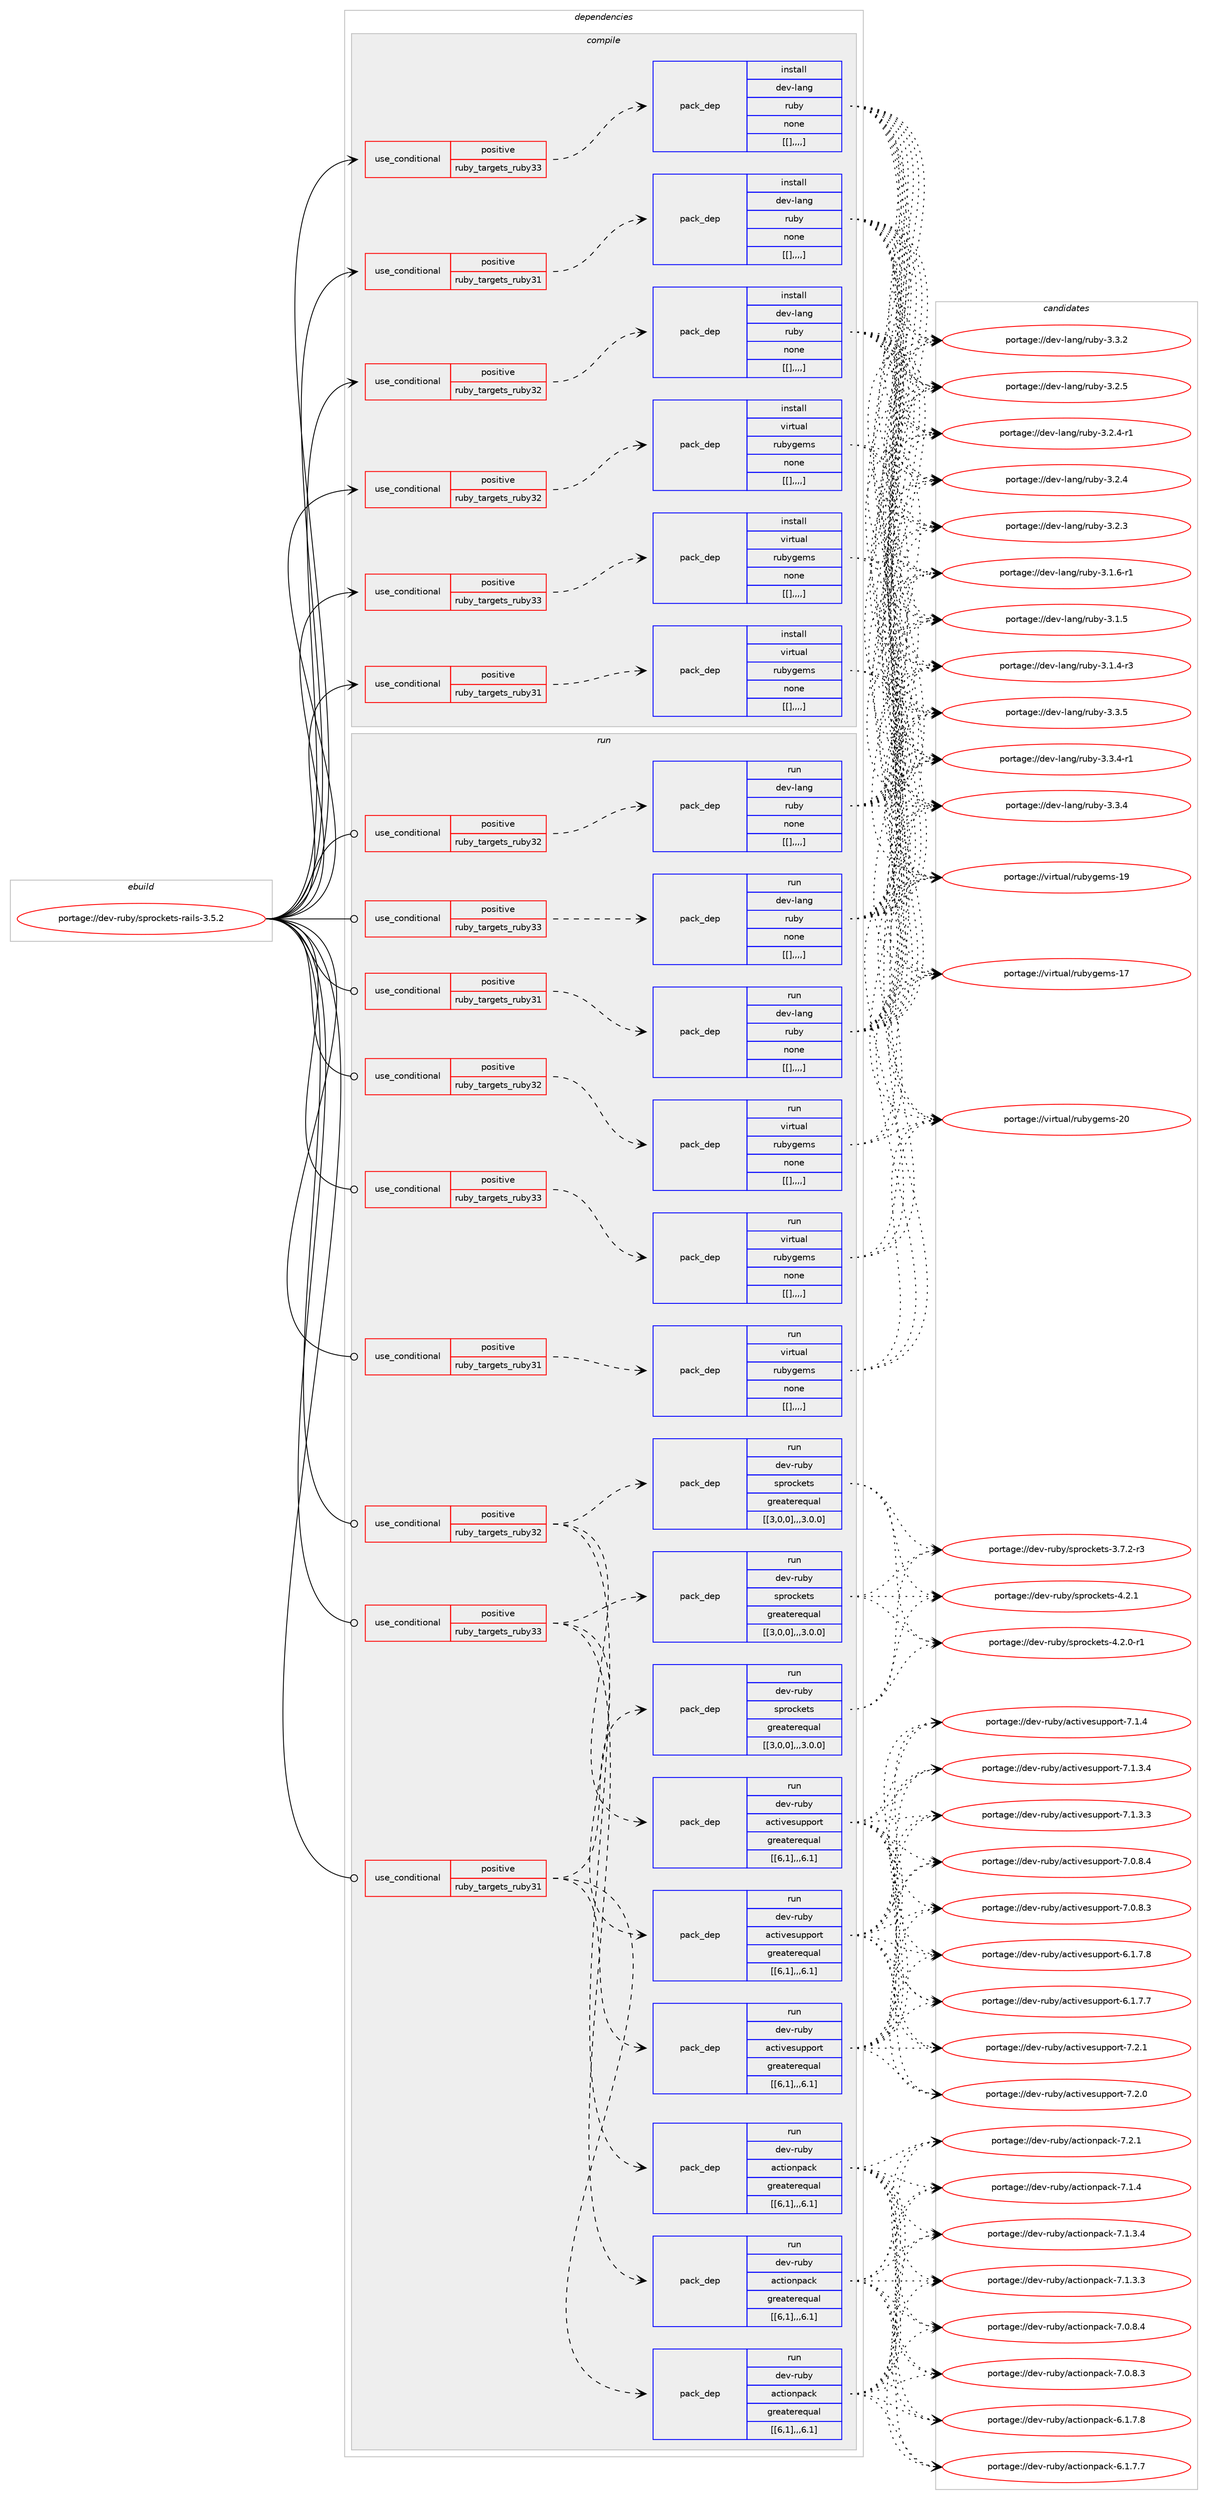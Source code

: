 digraph prolog {

# *************
# Graph options
# *************

newrank=true;
concentrate=true;
compound=true;
graph [rankdir=LR,fontname=Helvetica,fontsize=10,ranksep=1.5];#, ranksep=2.5, nodesep=0.2];
edge  [arrowhead=vee];
node  [fontname=Helvetica,fontsize=10];

# **********
# The ebuild
# **********

subgraph cluster_leftcol {
color=gray;
label=<<i>ebuild</i>>;
id [label="portage://dev-ruby/sprockets-rails-3.5.2", color=red, width=4, href="../dev-ruby/sprockets-rails-3.5.2.svg"];
}

# ****************
# The dependencies
# ****************

subgraph cluster_midcol {
color=gray;
label=<<i>dependencies</i>>;
subgraph cluster_compile {
fillcolor="#eeeeee";
style=filled;
label=<<i>compile</i>>;
subgraph cond58575 {
dependency207521 [label=<<TABLE BORDER="0" CELLBORDER="1" CELLSPACING="0" CELLPADDING="4"><TR><TD ROWSPAN="3" CELLPADDING="10">use_conditional</TD></TR><TR><TD>positive</TD></TR><TR><TD>ruby_targets_ruby31</TD></TR></TABLE>>, shape=none, color=red];
subgraph pack147566 {
dependency207522 [label=<<TABLE BORDER="0" CELLBORDER="1" CELLSPACING="0" CELLPADDING="4" WIDTH="220"><TR><TD ROWSPAN="6" CELLPADDING="30">pack_dep</TD></TR><TR><TD WIDTH="110">install</TD></TR><TR><TD>dev-lang</TD></TR><TR><TD>ruby</TD></TR><TR><TD>none</TD></TR><TR><TD>[[],,,,]</TD></TR></TABLE>>, shape=none, color=blue];
}
dependency207521:e -> dependency207522:w [weight=20,style="dashed",arrowhead="vee"];
}
id:e -> dependency207521:w [weight=20,style="solid",arrowhead="vee"];
subgraph cond58576 {
dependency207523 [label=<<TABLE BORDER="0" CELLBORDER="1" CELLSPACING="0" CELLPADDING="4"><TR><TD ROWSPAN="3" CELLPADDING="10">use_conditional</TD></TR><TR><TD>positive</TD></TR><TR><TD>ruby_targets_ruby31</TD></TR></TABLE>>, shape=none, color=red];
subgraph pack147567 {
dependency207524 [label=<<TABLE BORDER="0" CELLBORDER="1" CELLSPACING="0" CELLPADDING="4" WIDTH="220"><TR><TD ROWSPAN="6" CELLPADDING="30">pack_dep</TD></TR><TR><TD WIDTH="110">install</TD></TR><TR><TD>virtual</TD></TR><TR><TD>rubygems</TD></TR><TR><TD>none</TD></TR><TR><TD>[[],,,,]</TD></TR></TABLE>>, shape=none, color=blue];
}
dependency207523:e -> dependency207524:w [weight=20,style="dashed",arrowhead="vee"];
}
id:e -> dependency207523:w [weight=20,style="solid",arrowhead="vee"];
subgraph cond58577 {
dependency207525 [label=<<TABLE BORDER="0" CELLBORDER="1" CELLSPACING="0" CELLPADDING="4"><TR><TD ROWSPAN="3" CELLPADDING="10">use_conditional</TD></TR><TR><TD>positive</TD></TR><TR><TD>ruby_targets_ruby32</TD></TR></TABLE>>, shape=none, color=red];
subgraph pack147568 {
dependency207526 [label=<<TABLE BORDER="0" CELLBORDER="1" CELLSPACING="0" CELLPADDING="4" WIDTH="220"><TR><TD ROWSPAN="6" CELLPADDING="30">pack_dep</TD></TR><TR><TD WIDTH="110">install</TD></TR><TR><TD>dev-lang</TD></TR><TR><TD>ruby</TD></TR><TR><TD>none</TD></TR><TR><TD>[[],,,,]</TD></TR></TABLE>>, shape=none, color=blue];
}
dependency207525:e -> dependency207526:w [weight=20,style="dashed",arrowhead="vee"];
}
id:e -> dependency207525:w [weight=20,style="solid",arrowhead="vee"];
subgraph cond58578 {
dependency207527 [label=<<TABLE BORDER="0" CELLBORDER="1" CELLSPACING="0" CELLPADDING="4"><TR><TD ROWSPAN="3" CELLPADDING="10">use_conditional</TD></TR><TR><TD>positive</TD></TR><TR><TD>ruby_targets_ruby32</TD></TR></TABLE>>, shape=none, color=red];
subgraph pack147569 {
dependency207528 [label=<<TABLE BORDER="0" CELLBORDER="1" CELLSPACING="0" CELLPADDING="4" WIDTH="220"><TR><TD ROWSPAN="6" CELLPADDING="30">pack_dep</TD></TR><TR><TD WIDTH="110">install</TD></TR><TR><TD>virtual</TD></TR><TR><TD>rubygems</TD></TR><TR><TD>none</TD></TR><TR><TD>[[],,,,]</TD></TR></TABLE>>, shape=none, color=blue];
}
dependency207527:e -> dependency207528:w [weight=20,style="dashed",arrowhead="vee"];
}
id:e -> dependency207527:w [weight=20,style="solid",arrowhead="vee"];
subgraph cond58579 {
dependency207529 [label=<<TABLE BORDER="0" CELLBORDER="1" CELLSPACING="0" CELLPADDING="4"><TR><TD ROWSPAN="3" CELLPADDING="10">use_conditional</TD></TR><TR><TD>positive</TD></TR><TR><TD>ruby_targets_ruby33</TD></TR></TABLE>>, shape=none, color=red];
subgraph pack147570 {
dependency207530 [label=<<TABLE BORDER="0" CELLBORDER="1" CELLSPACING="0" CELLPADDING="4" WIDTH="220"><TR><TD ROWSPAN="6" CELLPADDING="30">pack_dep</TD></TR><TR><TD WIDTH="110">install</TD></TR><TR><TD>dev-lang</TD></TR><TR><TD>ruby</TD></TR><TR><TD>none</TD></TR><TR><TD>[[],,,,]</TD></TR></TABLE>>, shape=none, color=blue];
}
dependency207529:e -> dependency207530:w [weight=20,style="dashed",arrowhead="vee"];
}
id:e -> dependency207529:w [weight=20,style="solid",arrowhead="vee"];
subgraph cond58580 {
dependency207531 [label=<<TABLE BORDER="0" CELLBORDER="1" CELLSPACING="0" CELLPADDING="4"><TR><TD ROWSPAN="3" CELLPADDING="10">use_conditional</TD></TR><TR><TD>positive</TD></TR><TR><TD>ruby_targets_ruby33</TD></TR></TABLE>>, shape=none, color=red];
subgraph pack147571 {
dependency207532 [label=<<TABLE BORDER="0" CELLBORDER="1" CELLSPACING="0" CELLPADDING="4" WIDTH="220"><TR><TD ROWSPAN="6" CELLPADDING="30">pack_dep</TD></TR><TR><TD WIDTH="110">install</TD></TR><TR><TD>virtual</TD></TR><TR><TD>rubygems</TD></TR><TR><TD>none</TD></TR><TR><TD>[[],,,,]</TD></TR></TABLE>>, shape=none, color=blue];
}
dependency207531:e -> dependency207532:w [weight=20,style="dashed",arrowhead="vee"];
}
id:e -> dependency207531:w [weight=20,style="solid",arrowhead="vee"];
}
subgraph cluster_compileandrun {
fillcolor="#eeeeee";
style=filled;
label=<<i>compile and run</i>>;
}
subgraph cluster_run {
fillcolor="#eeeeee";
style=filled;
label=<<i>run</i>>;
subgraph cond58581 {
dependency207533 [label=<<TABLE BORDER="0" CELLBORDER="1" CELLSPACING="0" CELLPADDING="4"><TR><TD ROWSPAN="3" CELLPADDING="10">use_conditional</TD></TR><TR><TD>positive</TD></TR><TR><TD>ruby_targets_ruby31</TD></TR></TABLE>>, shape=none, color=red];
subgraph pack147572 {
dependency207534 [label=<<TABLE BORDER="0" CELLBORDER="1" CELLSPACING="0" CELLPADDING="4" WIDTH="220"><TR><TD ROWSPAN="6" CELLPADDING="30">pack_dep</TD></TR><TR><TD WIDTH="110">run</TD></TR><TR><TD>dev-lang</TD></TR><TR><TD>ruby</TD></TR><TR><TD>none</TD></TR><TR><TD>[[],,,,]</TD></TR></TABLE>>, shape=none, color=blue];
}
dependency207533:e -> dependency207534:w [weight=20,style="dashed",arrowhead="vee"];
}
id:e -> dependency207533:w [weight=20,style="solid",arrowhead="odot"];
subgraph cond58582 {
dependency207535 [label=<<TABLE BORDER="0" CELLBORDER="1" CELLSPACING="0" CELLPADDING="4"><TR><TD ROWSPAN="3" CELLPADDING="10">use_conditional</TD></TR><TR><TD>positive</TD></TR><TR><TD>ruby_targets_ruby31</TD></TR></TABLE>>, shape=none, color=red];
subgraph pack147573 {
dependency207536 [label=<<TABLE BORDER="0" CELLBORDER="1" CELLSPACING="0" CELLPADDING="4" WIDTH="220"><TR><TD ROWSPAN="6" CELLPADDING="30">pack_dep</TD></TR><TR><TD WIDTH="110">run</TD></TR><TR><TD>dev-ruby</TD></TR><TR><TD>actionpack</TD></TR><TR><TD>greaterequal</TD></TR><TR><TD>[[6,1],,,6.1]</TD></TR></TABLE>>, shape=none, color=blue];
}
dependency207535:e -> dependency207536:w [weight=20,style="dashed",arrowhead="vee"];
subgraph pack147574 {
dependency207537 [label=<<TABLE BORDER="0" CELLBORDER="1" CELLSPACING="0" CELLPADDING="4" WIDTH="220"><TR><TD ROWSPAN="6" CELLPADDING="30">pack_dep</TD></TR><TR><TD WIDTH="110">run</TD></TR><TR><TD>dev-ruby</TD></TR><TR><TD>activesupport</TD></TR><TR><TD>greaterequal</TD></TR><TR><TD>[[6,1],,,6.1]</TD></TR></TABLE>>, shape=none, color=blue];
}
dependency207535:e -> dependency207537:w [weight=20,style="dashed",arrowhead="vee"];
subgraph pack147575 {
dependency207538 [label=<<TABLE BORDER="0" CELLBORDER="1" CELLSPACING="0" CELLPADDING="4" WIDTH="220"><TR><TD ROWSPAN="6" CELLPADDING="30">pack_dep</TD></TR><TR><TD WIDTH="110">run</TD></TR><TR><TD>dev-ruby</TD></TR><TR><TD>sprockets</TD></TR><TR><TD>greaterequal</TD></TR><TR><TD>[[3,0,0],,,3.0.0]</TD></TR></TABLE>>, shape=none, color=blue];
}
dependency207535:e -> dependency207538:w [weight=20,style="dashed",arrowhead="vee"];
}
id:e -> dependency207535:w [weight=20,style="solid",arrowhead="odot"];
subgraph cond58583 {
dependency207539 [label=<<TABLE BORDER="0" CELLBORDER="1" CELLSPACING="0" CELLPADDING="4"><TR><TD ROWSPAN="3" CELLPADDING="10">use_conditional</TD></TR><TR><TD>positive</TD></TR><TR><TD>ruby_targets_ruby31</TD></TR></TABLE>>, shape=none, color=red];
subgraph pack147576 {
dependency207540 [label=<<TABLE BORDER="0" CELLBORDER="1" CELLSPACING="0" CELLPADDING="4" WIDTH="220"><TR><TD ROWSPAN="6" CELLPADDING="30">pack_dep</TD></TR><TR><TD WIDTH="110">run</TD></TR><TR><TD>virtual</TD></TR><TR><TD>rubygems</TD></TR><TR><TD>none</TD></TR><TR><TD>[[],,,,]</TD></TR></TABLE>>, shape=none, color=blue];
}
dependency207539:e -> dependency207540:w [weight=20,style="dashed",arrowhead="vee"];
}
id:e -> dependency207539:w [weight=20,style="solid",arrowhead="odot"];
subgraph cond58584 {
dependency207541 [label=<<TABLE BORDER="0" CELLBORDER="1" CELLSPACING="0" CELLPADDING="4"><TR><TD ROWSPAN="3" CELLPADDING="10">use_conditional</TD></TR><TR><TD>positive</TD></TR><TR><TD>ruby_targets_ruby32</TD></TR></TABLE>>, shape=none, color=red];
subgraph pack147577 {
dependency207542 [label=<<TABLE BORDER="0" CELLBORDER="1" CELLSPACING="0" CELLPADDING="4" WIDTH="220"><TR><TD ROWSPAN="6" CELLPADDING="30">pack_dep</TD></TR><TR><TD WIDTH="110">run</TD></TR><TR><TD>dev-lang</TD></TR><TR><TD>ruby</TD></TR><TR><TD>none</TD></TR><TR><TD>[[],,,,]</TD></TR></TABLE>>, shape=none, color=blue];
}
dependency207541:e -> dependency207542:w [weight=20,style="dashed",arrowhead="vee"];
}
id:e -> dependency207541:w [weight=20,style="solid",arrowhead="odot"];
subgraph cond58585 {
dependency207543 [label=<<TABLE BORDER="0" CELLBORDER="1" CELLSPACING="0" CELLPADDING="4"><TR><TD ROWSPAN="3" CELLPADDING="10">use_conditional</TD></TR><TR><TD>positive</TD></TR><TR><TD>ruby_targets_ruby32</TD></TR></TABLE>>, shape=none, color=red];
subgraph pack147578 {
dependency207544 [label=<<TABLE BORDER="0" CELLBORDER="1" CELLSPACING="0" CELLPADDING="4" WIDTH="220"><TR><TD ROWSPAN="6" CELLPADDING="30">pack_dep</TD></TR><TR><TD WIDTH="110">run</TD></TR><TR><TD>dev-ruby</TD></TR><TR><TD>actionpack</TD></TR><TR><TD>greaterequal</TD></TR><TR><TD>[[6,1],,,6.1]</TD></TR></TABLE>>, shape=none, color=blue];
}
dependency207543:e -> dependency207544:w [weight=20,style="dashed",arrowhead="vee"];
subgraph pack147579 {
dependency207545 [label=<<TABLE BORDER="0" CELLBORDER="1" CELLSPACING="0" CELLPADDING="4" WIDTH="220"><TR><TD ROWSPAN="6" CELLPADDING="30">pack_dep</TD></TR><TR><TD WIDTH="110">run</TD></TR><TR><TD>dev-ruby</TD></TR><TR><TD>activesupport</TD></TR><TR><TD>greaterequal</TD></TR><TR><TD>[[6,1],,,6.1]</TD></TR></TABLE>>, shape=none, color=blue];
}
dependency207543:e -> dependency207545:w [weight=20,style="dashed",arrowhead="vee"];
subgraph pack147580 {
dependency207546 [label=<<TABLE BORDER="0" CELLBORDER="1" CELLSPACING="0" CELLPADDING="4" WIDTH="220"><TR><TD ROWSPAN="6" CELLPADDING="30">pack_dep</TD></TR><TR><TD WIDTH="110">run</TD></TR><TR><TD>dev-ruby</TD></TR><TR><TD>sprockets</TD></TR><TR><TD>greaterequal</TD></TR><TR><TD>[[3,0,0],,,3.0.0]</TD></TR></TABLE>>, shape=none, color=blue];
}
dependency207543:e -> dependency207546:w [weight=20,style="dashed",arrowhead="vee"];
}
id:e -> dependency207543:w [weight=20,style="solid",arrowhead="odot"];
subgraph cond58586 {
dependency207547 [label=<<TABLE BORDER="0" CELLBORDER="1" CELLSPACING="0" CELLPADDING="4"><TR><TD ROWSPAN="3" CELLPADDING="10">use_conditional</TD></TR><TR><TD>positive</TD></TR><TR><TD>ruby_targets_ruby32</TD></TR></TABLE>>, shape=none, color=red];
subgraph pack147581 {
dependency207548 [label=<<TABLE BORDER="0" CELLBORDER="1" CELLSPACING="0" CELLPADDING="4" WIDTH="220"><TR><TD ROWSPAN="6" CELLPADDING="30">pack_dep</TD></TR><TR><TD WIDTH="110">run</TD></TR><TR><TD>virtual</TD></TR><TR><TD>rubygems</TD></TR><TR><TD>none</TD></TR><TR><TD>[[],,,,]</TD></TR></TABLE>>, shape=none, color=blue];
}
dependency207547:e -> dependency207548:w [weight=20,style="dashed",arrowhead="vee"];
}
id:e -> dependency207547:w [weight=20,style="solid",arrowhead="odot"];
subgraph cond58587 {
dependency207549 [label=<<TABLE BORDER="0" CELLBORDER="1" CELLSPACING="0" CELLPADDING="4"><TR><TD ROWSPAN="3" CELLPADDING="10">use_conditional</TD></TR><TR><TD>positive</TD></TR><TR><TD>ruby_targets_ruby33</TD></TR></TABLE>>, shape=none, color=red];
subgraph pack147582 {
dependency207550 [label=<<TABLE BORDER="0" CELLBORDER="1" CELLSPACING="0" CELLPADDING="4" WIDTH="220"><TR><TD ROWSPAN="6" CELLPADDING="30">pack_dep</TD></TR><TR><TD WIDTH="110">run</TD></TR><TR><TD>dev-lang</TD></TR><TR><TD>ruby</TD></TR><TR><TD>none</TD></TR><TR><TD>[[],,,,]</TD></TR></TABLE>>, shape=none, color=blue];
}
dependency207549:e -> dependency207550:w [weight=20,style="dashed",arrowhead="vee"];
}
id:e -> dependency207549:w [weight=20,style="solid",arrowhead="odot"];
subgraph cond58588 {
dependency207551 [label=<<TABLE BORDER="0" CELLBORDER="1" CELLSPACING="0" CELLPADDING="4"><TR><TD ROWSPAN="3" CELLPADDING="10">use_conditional</TD></TR><TR><TD>positive</TD></TR><TR><TD>ruby_targets_ruby33</TD></TR></TABLE>>, shape=none, color=red];
subgraph pack147583 {
dependency207552 [label=<<TABLE BORDER="0" CELLBORDER="1" CELLSPACING="0" CELLPADDING="4" WIDTH="220"><TR><TD ROWSPAN="6" CELLPADDING="30">pack_dep</TD></TR><TR><TD WIDTH="110">run</TD></TR><TR><TD>dev-ruby</TD></TR><TR><TD>actionpack</TD></TR><TR><TD>greaterequal</TD></TR><TR><TD>[[6,1],,,6.1]</TD></TR></TABLE>>, shape=none, color=blue];
}
dependency207551:e -> dependency207552:w [weight=20,style="dashed",arrowhead="vee"];
subgraph pack147584 {
dependency207553 [label=<<TABLE BORDER="0" CELLBORDER="1" CELLSPACING="0" CELLPADDING="4" WIDTH="220"><TR><TD ROWSPAN="6" CELLPADDING="30">pack_dep</TD></TR><TR><TD WIDTH="110">run</TD></TR><TR><TD>dev-ruby</TD></TR><TR><TD>activesupport</TD></TR><TR><TD>greaterequal</TD></TR><TR><TD>[[6,1],,,6.1]</TD></TR></TABLE>>, shape=none, color=blue];
}
dependency207551:e -> dependency207553:w [weight=20,style="dashed",arrowhead="vee"];
subgraph pack147585 {
dependency207554 [label=<<TABLE BORDER="0" CELLBORDER="1" CELLSPACING="0" CELLPADDING="4" WIDTH="220"><TR><TD ROWSPAN="6" CELLPADDING="30">pack_dep</TD></TR><TR><TD WIDTH="110">run</TD></TR><TR><TD>dev-ruby</TD></TR><TR><TD>sprockets</TD></TR><TR><TD>greaterequal</TD></TR><TR><TD>[[3,0,0],,,3.0.0]</TD></TR></TABLE>>, shape=none, color=blue];
}
dependency207551:e -> dependency207554:w [weight=20,style="dashed",arrowhead="vee"];
}
id:e -> dependency207551:w [weight=20,style="solid",arrowhead="odot"];
subgraph cond58589 {
dependency207555 [label=<<TABLE BORDER="0" CELLBORDER="1" CELLSPACING="0" CELLPADDING="4"><TR><TD ROWSPAN="3" CELLPADDING="10">use_conditional</TD></TR><TR><TD>positive</TD></TR><TR><TD>ruby_targets_ruby33</TD></TR></TABLE>>, shape=none, color=red];
subgraph pack147586 {
dependency207556 [label=<<TABLE BORDER="0" CELLBORDER="1" CELLSPACING="0" CELLPADDING="4" WIDTH="220"><TR><TD ROWSPAN="6" CELLPADDING="30">pack_dep</TD></TR><TR><TD WIDTH="110">run</TD></TR><TR><TD>virtual</TD></TR><TR><TD>rubygems</TD></TR><TR><TD>none</TD></TR><TR><TD>[[],,,,]</TD></TR></TABLE>>, shape=none, color=blue];
}
dependency207555:e -> dependency207556:w [weight=20,style="dashed",arrowhead="vee"];
}
id:e -> dependency207555:w [weight=20,style="solid",arrowhead="odot"];
}
}

# **************
# The candidates
# **************

subgraph cluster_choices {
rank=same;
color=gray;
label=<<i>candidates</i>>;

subgraph choice147566 {
color=black;
nodesep=1;
choice10010111845108971101034711411798121455146514653 [label="portage://dev-lang/ruby-3.3.5", color=red, width=4,href="../dev-lang/ruby-3.3.5.svg"];
choice100101118451089711010347114117981214551465146524511449 [label="portage://dev-lang/ruby-3.3.4-r1", color=red, width=4,href="../dev-lang/ruby-3.3.4-r1.svg"];
choice10010111845108971101034711411798121455146514652 [label="portage://dev-lang/ruby-3.3.4", color=red, width=4,href="../dev-lang/ruby-3.3.4.svg"];
choice10010111845108971101034711411798121455146514650 [label="portage://dev-lang/ruby-3.3.2", color=red, width=4,href="../dev-lang/ruby-3.3.2.svg"];
choice10010111845108971101034711411798121455146504653 [label="portage://dev-lang/ruby-3.2.5", color=red, width=4,href="../dev-lang/ruby-3.2.5.svg"];
choice100101118451089711010347114117981214551465046524511449 [label="portage://dev-lang/ruby-3.2.4-r1", color=red, width=4,href="../dev-lang/ruby-3.2.4-r1.svg"];
choice10010111845108971101034711411798121455146504652 [label="portage://dev-lang/ruby-3.2.4", color=red, width=4,href="../dev-lang/ruby-3.2.4.svg"];
choice10010111845108971101034711411798121455146504651 [label="portage://dev-lang/ruby-3.2.3", color=red, width=4,href="../dev-lang/ruby-3.2.3.svg"];
choice100101118451089711010347114117981214551464946544511449 [label="portage://dev-lang/ruby-3.1.6-r1", color=red, width=4,href="../dev-lang/ruby-3.1.6-r1.svg"];
choice10010111845108971101034711411798121455146494653 [label="portage://dev-lang/ruby-3.1.5", color=red, width=4,href="../dev-lang/ruby-3.1.5.svg"];
choice100101118451089711010347114117981214551464946524511451 [label="portage://dev-lang/ruby-3.1.4-r3", color=red, width=4,href="../dev-lang/ruby-3.1.4-r3.svg"];
dependency207522:e -> choice10010111845108971101034711411798121455146514653:w [style=dotted,weight="100"];
dependency207522:e -> choice100101118451089711010347114117981214551465146524511449:w [style=dotted,weight="100"];
dependency207522:e -> choice10010111845108971101034711411798121455146514652:w [style=dotted,weight="100"];
dependency207522:e -> choice10010111845108971101034711411798121455146514650:w [style=dotted,weight="100"];
dependency207522:e -> choice10010111845108971101034711411798121455146504653:w [style=dotted,weight="100"];
dependency207522:e -> choice100101118451089711010347114117981214551465046524511449:w [style=dotted,weight="100"];
dependency207522:e -> choice10010111845108971101034711411798121455146504652:w [style=dotted,weight="100"];
dependency207522:e -> choice10010111845108971101034711411798121455146504651:w [style=dotted,weight="100"];
dependency207522:e -> choice100101118451089711010347114117981214551464946544511449:w [style=dotted,weight="100"];
dependency207522:e -> choice10010111845108971101034711411798121455146494653:w [style=dotted,weight="100"];
dependency207522:e -> choice100101118451089711010347114117981214551464946524511451:w [style=dotted,weight="100"];
}
subgraph choice147567 {
color=black;
nodesep=1;
choice118105114116117971084711411798121103101109115455048 [label="portage://virtual/rubygems-20", color=red, width=4,href="../virtual/rubygems-20.svg"];
choice118105114116117971084711411798121103101109115454957 [label="portage://virtual/rubygems-19", color=red, width=4,href="../virtual/rubygems-19.svg"];
choice118105114116117971084711411798121103101109115454955 [label="portage://virtual/rubygems-17", color=red, width=4,href="../virtual/rubygems-17.svg"];
dependency207524:e -> choice118105114116117971084711411798121103101109115455048:w [style=dotted,weight="100"];
dependency207524:e -> choice118105114116117971084711411798121103101109115454957:w [style=dotted,weight="100"];
dependency207524:e -> choice118105114116117971084711411798121103101109115454955:w [style=dotted,weight="100"];
}
subgraph choice147568 {
color=black;
nodesep=1;
choice10010111845108971101034711411798121455146514653 [label="portage://dev-lang/ruby-3.3.5", color=red, width=4,href="../dev-lang/ruby-3.3.5.svg"];
choice100101118451089711010347114117981214551465146524511449 [label="portage://dev-lang/ruby-3.3.4-r1", color=red, width=4,href="../dev-lang/ruby-3.3.4-r1.svg"];
choice10010111845108971101034711411798121455146514652 [label="portage://dev-lang/ruby-3.3.4", color=red, width=4,href="../dev-lang/ruby-3.3.4.svg"];
choice10010111845108971101034711411798121455146514650 [label="portage://dev-lang/ruby-3.3.2", color=red, width=4,href="../dev-lang/ruby-3.3.2.svg"];
choice10010111845108971101034711411798121455146504653 [label="portage://dev-lang/ruby-3.2.5", color=red, width=4,href="../dev-lang/ruby-3.2.5.svg"];
choice100101118451089711010347114117981214551465046524511449 [label="portage://dev-lang/ruby-3.2.4-r1", color=red, width=4,href="../dev-lang/ruby-3.2.4-r1.svg"];
choice10010111845108971101034711411798121455146504652 [label="portage://dev-lang/ruby-3.2.4", color=red, width=4,href="../dev-lang/ruby-3.2.4.svg"];
choice10010111845108971101034711411798121455146504651 [label="portage://dev-lang/ruby-3.2.3", color=red, width=4,href="../dev-lang/ruby-3.2.3.svg"];
choice100101118451089711010347114117981214551464946544511449 [label="portage://dev-lang/ruby-3.1.6-r1", color=red, width=4,href="../dev-lang/ruby-3.1.6-r1.svg"];
choice10010111845108971101034711411798121455146494653 [label="portage://dev-lang/ruby-3.1.5", color=red, width=4,href="../dev-lang/ruby-3.1.5.svg"];
choice100101118451089711010347114117981214551464946524511451 [label="portage://dev-lang/ruby-3.1.4-r3", color=red, width=4,href="../dev-lang/ruby-3.1.4-r3.svg"];
dependency207526:e -> choice10010111845108971101034711411798121455146514653:w [style=dotted,weight="100"];
dependency207526:e -> choice100101118451089711010347114117981214551465146524511449:w [style=dotted,weight="100"];
dependency207526:e -> choice10010111845108971101034711411798121455146514652:w [style=dotted,weight="100"];
dependency207526:e -> choice10010111845108971101034711411798121455146514650:w [style=dotted,weight="100"];
dependency207526:e -> choice10010111845108971101034711411798121455146504653:w [style=dotted,weight="100"];
dependency207526:e -> choice100101118451089711010347114117981214551465046524511449:w [style=dotted,weight="100"];
dependency207526:e -> choice10010111845108971101034711411798121455146504652:w [style=dotted,weight="100"];
dependency207526:e -> choice10010111845108971101034711411798121455146504651:w [style=dotted,weight="100"];
dependency207526:e -> choice100101118451089711010347114117981214551464946544511449:w [style=dotted,weight="100"];
dependency207526:e -> choice10010111845108971101034711411798121455146494653:w [style=dotted,weight="100"];
dependency207526:e -> choice100101118451089711010347114117981214551464946524511451:w [style=dotted,weight="100"];
}
subgraph choice147569 {
color=black;
nodesep=1;
choice118105114116117971084711411798121103101109115455048 [label="portage://virtual/rubygems-20", color=red, width=4,href="../virtual/rubygems-20.svg"];
choice118105114116117971084711411798121103101109115454957 [label="portage://virtual/rubygems-19", color=red, width=4,href="../virtual/rubygems-19.svg"];
choice118105114116117971084711411798121103101109115454955 [label="portage://virtual/rubygems-17", color=red, width=4,href="../virtual/rubygems-17.svg"];
dependency207528:e -> choice118105114116117971084711411798121103101109115455048:w [style=dotted,weight="100"];
dependency207528:e -> choice118105114116117971084711411798121103101109115454957:w [style=dotted,weight="100"];
dependency207528:e -> choice118105114116117971084711411798121103101109115454955:w [style=dotted,weight="100"];
}
subgraph choice147570 {
color=black;
nodesep=1;
choice10010111845108971101034711411798121455146514653 [label="portage://dev-lang/ruby-3.3.5", color=red, width=4,href="../dev-lang/ruby-3.3.5.svg"];
choice100101118451089711010347114117981214551465146524511449 [label="portage://dev-lang/ruby-3.3.4-r1", color=red, width=4,href="../dev-lang/ruby-3.3.4-r1.svg"];
choice10010111845108971101034711411798121455146514652 [label="portage://dev-lang/ruby-3.3.4", color=red, width=4,href="../dev-lang/ruby-3.3.4.svg"];
choice10010111845108971101034711411798121455146514650 [label="portage://dev-lang/ruby-3.3.2", color=red, width=4,href="../dev-lang/ruby-3.3.2.svg"];
choice10010111845108971101034711411798121455146504653 [label="portage://dev-lang/ruby-3.2.5", color=red, width=4,href="../dev-lang/ruby-3.2.5.svg"];
choice100101118451089711010347114117981214551465046524511449 [label="portage://dev-lang/ruby-3.2.4-r1", color=red, width=4,href="../dev-lang/ruby-3.2.4-r1.svg"];
choice10010111845108971101034711411798121455146504652 [label="portage://dev-lang/ruby-3.2.4", color=red, width=4,href="../dev-lang/ruby-3.2.4.svg"];
choice10010111845108971101034711411798121455146504651 [label="portage://dev-lang/ruby-3.2.3", color=red, width=4,href="../dev-lang/ruby-3.2.3.svg"];
choice100101118451089711010347114117981214551464946544511449 [label="portage://dev-lang/ruby-3.1.6-r1", color=red, width=4,href="../dev-lang/ruby-3.1.6-r1.svg"];
choice10010111845108971101034711411798121455146494653 [label="portage://dev-lang/ruby-3.1.5", color=red, width=4,href="../dev-lang/ruby-3.1.5.svg"];
choice100101118451089711010347114117981214551464946524511451 [label="portage://dev-lang/ruby-3.1.4-r3", color=red, width=4,href="../dev-lang/ruby-3.1.4-r3.svg"];
dependency207530:e -> choice10010111845108971101034711411798121455146514653:w [style=dotted,weight="100"];
dependency207530:e -> choice100101118451089711010347114117981214551465146524511449:w [style=dotted,weight="100"];
dependency207530:e -> choice10010111845108971101034711411798121455146514652:w [style=dotted,weight="100"];
dependency207530:e -> choice10010111845108971101034711411798121455146514650:w [style=dotted,weight="100"];
dependency207530:e -> choice10010111845108971101034711411798121455146504653:w [style=dotted,weight="100"];
dependency207530:e -> choice100101118451089711010347114117981214551465046524511449:w [style=dotted,weight="100"];
dependency207530:e -> choice10010111845108971101034711411798121455146504652:w [style=dotted,weight="100"];
dependency207530:e -> choice10010111845108971101034711411798121455146504651:w [style=dotted,weight="100"];
dependency207530:e -> choice100101118451089711010347114117981214551464946544511449:w [style=dotted,weight="100"];
dependency207530:e -> choice10010111845108971101034711411798121455146494653:w [style=dotted,weight="100"];
dependency207530:e -> choice100101118451089711010347114117981214551464946524511451:w [style=dotted,weight="100"];
}
subgraph choice147571 {
color=black;
nodesep=1;
choice118105114116117971084711411798121103101109115455048 [label="portage://virtual/rubygems-20", color=red, width=4,href="../virtual/rubygems-20.svg"];
choice118105114116117971084711411798121103101109115454957 [label="portage://virtual/rubygems-19", color=red, width=4,href="../virtual/rubygems-19.svg"];
choice118105114116117971084711411798121103101109115454955 [label="portage://virtual/rubygems-17", color=red, width=4,href="../virtual/rubygems-17.svg"];
dependency207532:e -> choice118105114116117971084711411798121103101109115455048:w [style=dotted,weight="100"];
dependency207532:e -> choice118105114116117971084711411798121103101109115454957:w [style=dotted,weight="100"];
dependency207532:e -> choice118105114116117971084711411798121103101109115454955:w [style=dotted,weight="100"];
}
subgraph choice147572 {
color=black;
nodesep=1;
choice10010111845108971101034711411798121455146514653 [label="portage://dev-lang/ruby-3.3.5", color=red, width=4,href="../dev-lang/ruby-3.3.5.svg"];
choice100101118451089711010347114117981214551465146524511449 [label="portage://dev-lang/ruby-3.3.4-r1", color=red, width=4,href="../dev-lang/ruby-3.3.4-r1.svg"];
choice10010111845108971101034711411798121455146514652 [label="portage://dev-lang/ruby-3.3.4", color=red, width=4,href="../dev-lang/ruby-3.3.4.svg"];
choice10010111845108971101034711411798121455146514650 [label="portage://dev-lang/ruby-3.3.2", color=red, width=4,href="../dev-lang/ruby-3.3.2.svg"];
choice10010111845108971101034711411798121455146504653 [label="portage://dev-lang/ruby-3.2.5", color=red, width=4,href="../dev-lang/ruby-3.2.5.svg"];
choice100101118451089711010347114117981214551465046524511449 [label="portage://dev-lang/ruby-3.2.4-r1", color=red, width=4,href="../dev-lang/ruby-3.2.4-r1.svg"];
choice10010111845108971101034711411798121455146504652 [label="portage://dev-lang/ruby-3.2.4", color=red, width=4,href="../dev-lang/ruby-3.2.4.svg"];
choice10010111845108971101034711411798121455146504651 [label="portage://dev-lang/ruby-3.2.3", color=red, width=4,href="../dev-lang/ruby-3.2.3.svg"];
choice100101118451089711010347114117981214551464946544511449 [label="portage://dev-lang/ruby-3.1.6-r1", color=red, width=4,href="../dev-lang/ruby-3.1.6-r1.svg"];
choice10010111845108971101034711411798121455146494653 [label="portage://dev-lang/ruby-3.1.5", color=red, width=4,href="../dev-lang/ruby-3.1.5.svg"];
choice100101118451089711010347114117981214551464946524511451 [label="portage://dev-lang/ruby-3.1.4-r3", color=red, width=4,href="../dev-lang/ruby-3.1.4-r3.svg"];
dependency207534:e -> choice10010111845108971101034711411798121455146514653:w [style=dotted,weight="100"];
dependency207534:e -> choice100101118451089711010347114117981214551465146524511449:w [style=dotted,weight="100"];
dependency207534:e -> choice10010111845108971101034711411798121455146514652:w [style=dotted,weight="100"];
dependency207534:e -> choice10010111845108971101034711411798121455146514650:w [style=dotted,weight="100"];
dependency207534:e -> choice10010111845108971101034711411798121455146504653:w [style=dotted,weight="100"];
dependency207534:e -> choice100101118451089711010347114117981214551465046524511449:w [style=dotted,weight="100"];
dependency207534:e -> choice10010111845108971101034711411798121455146504652:w [style=dotted,weight="100"];
dependency207534:e -> choice10010111845108971101034711411798121455146504651:w [style=dotted,weight="100"];
dependency207534:e -> choice100101118451089711010347114117981214551464946544511449:w [style=dotted,weight="100"];
dependency207534:e -> choice10010111845108971101034711411798121455146494653:w [style=dotted,weight="100"];
dependency207534:e -> choice100101118451089711010347114117981214551464946524511451:w [style=dotted,weight="100"];
}
subgraph choice147573 {
color=black;
nodesep=1;
choice10010111845114117981214797991161051111101129799107455546504649 [label="portage://dev-ruby/actionpack-7.2.1", color=red, width=4,href="../dev-ruby/actionpack-7.2.1.svg"];
choice10010111845114117981214797991161051111101129799107455546494652 [label="portage://dev-ruby/actionpack-7.1.4", color=red, width=4,href="../dev-ruby/actionpack-7.1.4.svg"];
choice100101118451141179812147979911610511111011297991074555464946514652 [label="portage://dev-ruby/actionpack-7.1.3.4", color=red, width=4,href="../dev-ruby/actionpack-7.1.3.4.svg"];
choice100101118451141179812147979911610511111011297991074555464946514651 [label="portage://dev-ruby/actionpack-7.1.3.3", color=red, width=4,href="../dev-ruby/actionpack-7.1.3.3.svg"];
choice100101118451141179812147979911610511111011297991074555464846564652 [label="portage://dev-ruby/actionpack-7.0.8.4", color=red, width=4,href="../dev-ruby/actionpack-7.0.8.4.svg"];
choice100101118451141179812147979911610511111011297991074555464846564651 [label="portage://dev-ruby/actionpack-7.0.8.3", color=red, width=4,href="../dev-ruby/actionpack-7.0.8.3.svg"];
choice100101118451141179812147979911610511111011297991074554464946554656 [label="portage://dev-ruby/actionpack-6.1.7.8", color=red, width=4,href="../dev-ruby/actionpack-6.1.7.8.svg"];
choice100101118451141179812147979911610511111011297991074554464946554655 [label="portage://dev-ruby/actionpack-6.1.7.7", color=red, width=4,href="../dev-ruby/actionpack-6.1.7.7.svg"];
dependency207536:e -> choice10010111845114117981214797991161051111101129799107455546504649:w [style=dotted,weight="100"];
dependency207536:e -> choice10010111845114117981214797991161051111101129799107455546494652:w [style=dotted,weight="100"];
dependency207536:e -> choice100101118451141179812147979911610511111011297991074555464946514652:w [style=dotted,weight="100"];
dependency207536:e -> choice100101118451141179812147979911610511111011297991074555464946514651:w [style=dotted,weight="100"];
dependency207536:e -> choice100101118451141179812147979911610511111011297991074555464846564652:w [style=dotted,weight="100"];
dependency207536:e -> choice100101118451141179812147979911610511111011297991074555464846564651:w [style=dotted,weight="100"];
dependency207536:e -> choice100101118451141179812147979911610511111011297991074554464946554656:w [style=dotted,weight="100"];
dependency207536:e -> choice100101118451141179812147979911610511111011297991074554464946554655:w [style=dotted,weight="100"];
}
subgraph choice147574 {
color=black;
nodesep=1;
choice1001011184511411798121479799116105118101115117112112111114116455546504649 [label="portage://dev-ruby/activesupport-7.2.1", color=red, width=4,href="../dev-ruby/activesupport-7.2.1.svg"];
choice1001011184511411798121479799116105118101115117112112111114116455546504648 [label="portage://dev-ruby/activesupport-7.2.0", color=red, width=4,href="../dev-ruby/activesupport-7.2.0.svg"];
choice1001011184511411798121479799116105118101115117112112111114116455546494652 [label="portage://dev-ruby/activesupport-7.1.4", color=red, width=4,href="../dev-ruby/activesupport-7.1.4.svg"];
choice10010111845114117981214797991161051181011151171121121111141164555464946514652 [label="portage://dev-ruby/activesupport-7.1.3.4", color=red, width=4,href="../dev-ruby/activesupport-7.1.3.4.svg"];
choice10010111845114117981214797991161051181011151171121121111141164555464946514651 [label="portage://dev-ruby/activesupport-7.1.3.3", color=red, width=4,href="../dev-ruby/activesupport-7.1.3.3.svg"];
choice10010111845114117981214797991161051181011151171121121111141164555464846564652 [label="portage://dev-ruby/activesupport-7.0.8.4", color=red, width=4,href="../dev-ruby/activesupport-7.0.8.4.svg"];
choice10010111845114117981214797991161051181011151171121121111141164555464846564651 [label="portage://dev-ruby/activesupport-7.0.8.3", color=red, width=4,href="../dev-ruby/activesupport-7.0.8.3.svg"];
choice10010111845114117981214797991161051181011151171121121111141164554464946554656 [label="portage://dev-ruby/activesupport-6.1.7.8", color=red, width=4,href="../dev-ruby/activesupport-6.1.7.8.svg"];
choice10010111845114117981214797991161051181011151171121121111141164554464946554655 [label="portage://dev-ruby/activesupport-6.1.7.7", color=red, width=4,href="../dev-ruby/activesupport-6.1.7.7.svg"];
dependency207537:e -> choice1001011184511411798121479799116105118101115117112112111114116455546504649:w [style=dotted,weight="100"];
dependency207537:e -> choice1001011184511411798121479799116105118101115117112112111114116455546504648:w [style=dotted,weight="100"];
dependency207537:e -> choice1001011184511411798121479799116105118101115117112112111114116455546494652:w [style=dotted,weight="100"];
dependency207537:e -> choice10010111845114117981214797991161051181011151171121121111141164555464946514652:w [style=dotted,weight="100"];
dependency207537:e -> choice10010111845114117981214797991161051181011151171121121111141164555464946514651:w [style=dotted,weight="100"];
dependency207537:e -> choice10010111845114117981214797991161051181011151171121121111141164555464846564652:w [style=dotted,weight="100"];
dependency207537:e -> choice10010111845114117981214797991161051181011151171121121111141164555464846564651:w [style=dotted,weight="100"];
dependency207537:e -> choice10010111845114117981214797991161051181011151171121121111141164554464946554656:w [style=dotted,weight="100"];
dependency207537:e -> choice10010111845114117981214797991161051181011151171121121111141164554464946554655:w [style=dotted,weight="100"];
}
subgraph choice147575 {
color=black;
nodesep=1;
choice10010111845114117981214711511211411199107101116115455246504649 [label="portage://dev-ruby/sprockets-4.2.1", color=red, width=4,href="../dev-ruby/sprockets-4.2.1.svg"];
choice100101118451141179812147115112114111991071011161154552465046484511449 [label="portage://dev-ruby/sprockets-4.2.0-r1", color=red, width=4,href="../dev-ruby/sprockets-4.2.0-r1.svg"];
choice100101118451141179812147115112114111991071011161154551465546504511451 [label="portage://dev-ruby/sprockets-3.7.2-r3", color=red, width=4,href="../dev-ruby/sprockets-3.7.2-r3.svg"];
dependency207538:e -> choice10010111845114117981214711511211411199107101116115455246504649:w [style=dotted,weight="100"];
dependency207538:e -> choice100101118451141179812147115112114111991071011161154552465046484511449:w [style=dotted,weight="100"];
dependency207538:e -> choice100101118451141179812147115112114111991071011161154551465546504511451:w [style=dotted,weight="100"];
}
subgraph choice147576 {
color=black;
nodesep=1;
choice118105114116117971084711411798121103101109115455048 [label="portage://virtual/rubygems-20", color=red, width=4,href="../virtual/rubygems-20.svg"];
choice118105114116117971084711411798121103101109115454957 [label="portage://virtual/rubygems-19", color=red, width=4,href="../virtual/rubygems-19.svg"];
choice118105114116117971084711411798121103101109115454955 [label="portage://virtual/rubygems-17", color=red, width=4,href="../virtual/rubygems-17.svg"];
dependency207540:e -> choice118105114116117971084711411798121103101109115455048:w [style=dotted,weight="100"];
dependency207540:e -> choice118105114116117971084711411798121103101109115454957:w [style=dotted,weight="100"];
dependency207540:e -> choice118105114116117971084711411798121103101109115454955:w [style=dotted,weight="100"];
}
subgraph choice147577 {
color=black;
nodesep=1;
choice10010111845108971101034711411798121455146514653 [label="portage://dev-lang/ruby-3.3.5", color=red, width=4,href="../dev-lang/ruby-3.3.5.svg"];
choice100101118451089711010347114117981214551465146524511449 [label="portage://dev-lang/ruby-3.3.4-r1", color=red, width=4,href="../dev-lang/ruby-3.3.4-r1.svg"];
choice10010111845108971101034711411798121455146514652 [label="portage://dev-lang/ruby-3.3.4", color=red, width=4,href="../dev-lang/ruby-3.3.4.svg"];
choice10010111845108971101034711411798121455146514650 [label="portage://dev-lang/ruby-3.3.2", color=red, width=4,href="../dev-lang/ruby-3.3.2.svg"];
choice10010111845108971101034711411798121455146504653 [label="portage://dev-lang/ruby-3.2.5", color=red, width=4,href="../dev-lang/ruby-3.2.5.svg"];
choice100101118451089711010347114117981214551465046524511449 [label="portage://dev-lang/ruby-3.2.4-r1", color=red, width=4,href="../dev-lang/ruby-3.2.4-r1.svg"];
choice10010111845108971101034711411798121455146504652 [label="portage://dev-lang/ruby-3.2.4", color=red, width=4,href="../dev-lang/ruby-3.2.4.svg"];
choice10010111845108971101034711411798121455146504651 [label="portage://dev-lang/ruby-3.2.3", color=red, width=4,href="../dev-lang/ruby-3.2.3.svg"];
choice100101118451089711010347114117981214551464946544511449 [label="portage://dev-lang/ruby-3.1.6-r1", color=red, width=4,href="../dev-lang/ruby-3.1.6-r1.svg"];
choice10010111845108971101034711411798121455146494653 [label="portage://dev-lang/ruby-3.1.5", color=red, width=4,href="../dev-lang/ruby-3.1.5.svg"];
choice100101118451089711010347114117981214551464946524511451 [label="portage://dev-lang/ruby-3.1.4-r3", color=red, width=4,href="../dev-lang/ruby-3.1.4-r3.svg"];
dependency207542:e -> choice10010111845108971101034711411798121455146514653:w [style=dotted,weight="100"];
dependency207542:e -> choice100101118451089711010347114117981214551465146524511449:w [style=dotted,weight="100"];
dependency207542:e -> choice10010111845108971101034711411798121455146514652:w [style=dotted,weight="100"];
dependency207542:e -> choice10010111845108971101034711411798121455146514650:w [style=dotted,weight="100"];
dependency207542:e -> choice10010111845108971101034711411798121455146504653:w [style=dotted,weight="100"];
dependency207542:e -> choice100101118451089711010347114117981214551465046524511449:w [style=dotted,weight="100"];
dependency207542:e -> choice10010111845108971101034711411798121455146504652:w [style=dotted,weight="100"];
dependency207542:e -> choice10010111845108971101034711411798121455146504651:w [style=dotted,weight="100"];
dependency207542:e -> choice100101118451089711010347114117981214551464946544511449:w [style=dotted,weight="100"];
dependency207542:e -> choice10010111845108971101034711411798121455146494653:w [style=dotted,weight="100"];
dependency207542:e -> choice100101118451089711010347114117981214551464946524511451:w [style=dotted,weight="100"];
}
subgraph choice147578 {
color=black;
nodesep=1;
choice10010111845114117981214797991161051111101129799107455546504649 [label="portage://dev-ruby/actionpack-7.2.1", color=red, width=4,href="../dev-ruby/actionpack-7.2.1.svg"];
choice10010111845114117981214797991161051111101129799107455546494652 [label="portage://dev-ruby/actionpack-7.1.4", color=red, width=4,href="../dev-ruby/actionpack-7.1.4.svg"];
choice100101118451141179812147979911610511111011297991074555464946514652 [label="portage://dev-ruby/actionpack-7.1.3.4", color=red, width=4,href="../dev-ruby/actionpack-7.1.3.4.svg"];
choice100101118451141179812147979911610511111011297991074555464946514651 [label="portage://dev-ruby/actionpack-7.1.3.3", color=red, width=4,href="../dev-ruby/actionpack-7.1.3.3.svg"];
choice100101118451141179812147979911610511111011297991074555464846564652 [label="portage://dev-ruby/actionpack-7.0.8.4", color=red, width=4,href="../dev-ruby/actionpack-7.0.8.4.svg"];
choice100101118451141179812147979911610511111011297991074555464846564651 [label="portage://dev-ruby/actionpack-7.0.8.3", color=red, width=4,href="../dev-ruby/actionpack-7.0.8.3.svg"];
choice100101118451141179812147979911610511111011297991074554464946554656 [label="portage://dev-ruby/actionpack-6.1.7.8", color=red, width=4,href="../dev-ruby/actionpack-6.1.7.8.svg"];
choice100101118451141179812147979911610511111011297991074554464946554655 [label="portage://dev-ruby/actionpack-6.1.7.7", color=red, width=4,href="../dev-ruby/actionpack-6.1.7.7.svg"];
dependency207544:e -> choice10010111845114117981214797991161051111101129799107455546504649:w [style=dotted,weight="100"];
dependency207544:e -> choice10010111845114117981214797991161051111101129799107455546494652:w [style=dotted,weight="100"];
dependency207544:e -> choice100101118451141179812147979911610511111011297991074555464946514652:w [style=dotted,weight="100"];
dependency207544:e -> choice100101118451141179812147979911610511111011297991074555464946514651:w [style=dotted,weight="100"];
dependency207544:e -> choice100101118451141179812147979911610511111011297991074555464846564652:w [style=dotted,weight="100"];
dependency207544:e -> choice100101118451141179812147979911610511111011297991074555464846564651:w [style=dotted,weight="100"];
dependency207544:e -> choice100101118451141179812147979911610511111011297991074554464946554656:w [style=dotted,weight="100"];
dependency207544:e -> choice100101118451141179812147979911610511111011297991074554464946554655:w [style=dotted,weight="100"];
}
subgraph choice147579 {
color=black;
nodesep=1;
choice1001011184511411798121479799116105118101115117112112111114116455546504649 [label="portage://dev-ruby/activesupport-7.2.1", color=red, width=4,href="../dev-ruby/activesupport-7.2.1.svg"];
choice1001011184511411798121479799116105118101115117112112111114116455546504648 [label="portage://dev-ruby/activesupport-7.2.0", color=red, width=4,href="../dev-ruby/activesupport-7.2.0.svg"];
choice1001011184511411798121479799116105118101115117112112111114116455546494652 [label="portage://dev-ruby/activesupport-7.1.4", color=red, width=4,href="../dev-ruby/activesupport-7.1.4.svg"];
choice10010111845114117981214797991161051181011151171121121111141164555464946514652 [label="portage://dev-ruby/activesupport-7.1.3.4", color=red, width=4,href="../dev-ruby/activesupport-7.1.3.4.svg"];
choice10010111845114117981214797991161051181011151171121121111141164555464946514651 [label="portage://dev-ruby/activesupport-7.1.3.3", color=red, width=4,href="../dev-ruby/activesupport-7.1.3.3.svg"];
choice10010111845114117981214797991161051181011151171121121111141164555464846564652 [label="portage://dev-ruby/activesupport-7.0.8.4", color=red, width=4,href="../dev-ruby/activesupport-7.0.8.4.svg"];
choice10010111845114117981214797991161051181011151171121121111141164555464846564651 [label="portage://dev-ruby/activesupport-7.0.8.3", color=red, width=4,href="../dev-ruby/activesupport-7.0.8.3.svg"];
choice10010111845114117981214797991161051181011151171121121111141164554464946554656 [label="portage://dev-ruby/activesupport-6.1.7.8", color=red, width=4,href="../dev-ruby/activesupport-6.1.7.8.svg"];
choice10010111845114117981214797991161051181011151171121121111141164554464946554655 [label="portage://dev-ruby/activesupport-6.1.7.7", color=red, width=4,href="../dev-ruby/activesupport-6.1.7.7.svg"];
dependency207545:e -> choice1001011184511411798121479799116105118101115117112112111114116455546504649:w [style=dotted,weight="100"];
dependency207545:e -> choice1001011184511411798121479799116105118101115117112112111114116455546504648:w [style=dotted,weight="100"];
dependency207545:e -> choice1001011184511411798121479799116105118101115117112112111114116455546494652:w [style=dotted,weight="100"];
dependency207545:e -> choice10010111845114117981214797991161051181011151171121121111141164555464946514652:w [style=dotted,weight="100"];
dependency207545:e -> choice10010111845114117981214797991161051181011151171121121111141164555464946514651:w [style=dotted,weight="100"];
dependency207545:e -> choice10010111845114117981214797991161051181011151171121121111141164555464846564652:w [style=dotted,weight="100"];
dependency207545:e -> choice10010111845114117981214797991161051181011151171121121111141164555464846564651:w [style=dotted,weight="100"];
dependency207545:e -> choice10010111845114117981214797991161051181011151171121121111141164554464946554656:w [style=dotted,weight="100"];
dependency207545:e -> choice10010111845114117981214797991161051181011151171121121111141164554464946554655:w [style=dotted,weight="100"];
}
subgraph choice147580 {
color=black;
nodesep=1;
choice10010111845114117981214711511211411199107101116115455246504649 [label="portage://dev-ruby/sprockets-4.2.1", color=red, width=4,href="../dev-ruby/sprockets-4.2.1.svg"];
choice100101118451141179812147115112114111991071011161154552465046484511449 [label="portage://dev-ruby/sprockets-4.2.0-r1", color=red, width=4,href="../dev-ruby/sprockets-4.2.0-r1.svg"];
choice100101118451141179812147115112114111991071011161154551465546504511451 [label="portage://dev-ruby/sprockets-3.7.2-r3", color=red, width=4,href="../dev-ruby/sprockets-3.7.2-r3.svg"];
dependency207546:e -> choice10010111845114117981214711511211411199107101116115455246504649:w [style=dotted,weight="100"];
dependency207546:e -> choice100101118451141179812147115112114111991071011161154552465046484511449:w [style=dotted,weight="100"];
dependency207546:e -> choice100101118451141179812147115112114111991071011161154551465546504511451:w [style=dotted,weight="100"];
}
subgraph choice147581 {
color=black;
nodesep=1;
choice118105114116117971084711411798121103101109115455048 [label="portage://virtual/rubygems-20", color=red, width=4,href="../virtual/rubygems-20.svg"];
choice118105114116117971084711411798121103101109115454957 [label="portage://virtual/rubygems-19", color=red, width=4,href="../virtual/rubygems-19.svg"];
choice118105114116117971084711411798121103101109115454955 [label="portage://virtual/rubygems-17", color=red, width=4,href="../virtual/rubygems-17.svg"];
dependency207548:e -> choice118105114116117971084711411798121103101109115455048:w [style=dotted,weight="100"];
dependency207548:e -> choice118105114116117971084711411798121103101109115454957:w [style=dotted,weight="100"];
dependency207548:e -> choice118105114116117971084711411798121103101109115454955:w [style=dotted,weight="100"];
}
subgraph choice147582 {
color=black;
nodesep=1;
choice10010111845108971101034711411798121455146514653 [label="portage://dev-lang/ruby-3.3.5", color=red, width=4,href="../dev-lang/ruby-3.3.5.svg"];
choice100101118451089711010347114117981214551465146524511449 [label="portage://dev-lang/ruby-3.3.4-r1", color=red, width=4,href="../dev-lang/ruby-3.3.4-r1.svg"];
choice10010111845108971101034711411798121455146514652 [label="portage://dev-lang/ruby-3.3.4", color=red, width=4,href="../dev-lang/ruby-3.3.4.svg"];
choice10010111845108971101034711411798121455146514650 [label="portage://dev-lang/ruby-3.3.2", color=red, width=4,href="../dev-lang/ruby-3.3.2.svg"];
choice10010111845108971101034711411798121455146504653 [label="portage://dev-lang/ruby-3.2.5", color=red, width=4,href="../dev-lang/ruby-3.2.5.svg"];
choice100101118451089711010347114117981214551465046524511449 [label="portage://dev-lang/ruby-3.2.4-r1", color=red, width=4,href="../dev-lang/ruby-3.2.4-r1.svg"];
choice10010111845108971101034711411798121455146504652 [label="portage://dev-lang/ruby-3.2.4", color=red, width=4,href="../dev-lang/ruby-3.2.4.svg"];
choice10010111845108971101034711411798121455146504651 [label="portage://dev-lang/ruby-3.2.3", color=red, width=4,href="../dev-lang/ruby-3.2.3.svg"];
choice100101118451089711010347114117981214551464946544511449 [label="portage://dev-lang/ruby-3.1.6-r1", color=red, width=4,href="../dev-lang/ruby-3.1.6-r1.svg"];
choice10010111845108971101034711411798121455146494653 [label="portage://dev-lang/ruby-3.1.5", color=red, width=4,href="../dev-lang/ruby-3.1.5.svg"];
choice100101118451089711010347114117981214551464946524511451 [label="portage://dev-lang/ruby-3.1.4-r3", color=red, width=4,href="../dev-lang/ruby-3.1.4-r3.svg"];
dependency207550:e -> choice10010111845108971101034711411798121455146514653:w [style=dotted,weight="100"];
dependency207550:e -> choice100101118451089711010347114117981214551465146524511449:w [style=dotted,weight="100"];
dependency207550:e -> choice10010111845108971101034711411798121455146514652:w [style=dotted,weight="100"];
dependency207550:e -> choice10010111845108971101034711411798121455146514650:w [style=dotted,weight="100"];
dependency207550:e -> choice10010111845108971101034711411798121455146504653:w [style=dotted,weight="100"];
dependency207550:e -> choice100101118451089711010347114117981214551465046524511449:w [style=dotted,weight="100"];
dependency207550:e -> choice10010111845108971101034711411798121455146504652:w [style=dotted,weight="100"];
dependency207550:e -> choice10010111845108971101034711411798121455146504651:w [style=dotted,weight="100"];
dependency207550:e -> choice100101118451089711010347114117981214551464946544511449:w [style=dotted,weight="100"];
dependency207550:e -> choice10010111845108971101034711411798121455146494653:w [style=dotted,weight="100"];
dependency207550:e -> choice100101118451089711010347114117981214551464946524511451:w [style=dotted,weight="100"];
}
subgraph choice147583 {
color=black;
nodesep=1;
choice10010111845114117981214797991161051111101129799107455546504649 [label="portage://dev-ruby/actionpack-7.2.1", color=red, width=4,href="../dev-ruby/actionpack-7.2.1.svg"];
choice10010111845114117981214797991161051111101129799107455546494652 [label="portage://dev-ruby/actionpack-7.1.4", color=red, width=4,href="../dev-ruby/actionpack-7.1.4.svg"];
choice100101118451141179812147979911610511111011297991074555464946514652 [label="portage://dev-ruby/actionpack-7.1.3.4", color=red, width=4,href="../dev-ruby/actionpack-7.1.3.4.svg"];
choice100101118451141179812147979911610511111011297991074555464946514651 [label="portage://dev-ruby/actionpack-7.1.3.3", color=red, width=4,href="../dev-ruby/actionpack-7.1.3.3.svg"];
choice100101118451141179812147979911610511111011297991074555464846564652 [label="portage://dev-ruby/actionpack-7.0.8.4", color=red, width=4,href="../dev-ruby/actionpack-7.0.8.4.svg"];
choice100101118451141179812147979911610511111011297991074555464846564651 [label="portage://dev-ruby/actionpack-7.0.8.3", color=red, width=4,href="../dev-ruby/actionpack-7.0.8.3.svg"];
choice100101118451141179812147979911610511111011297991074554464946554656 [label="portage://dev-ruby/actionpack-6.1.7.8", color=red, width=4,href="../dev-ruby/actionpack-6.1.7.8.svg"];
choice100101118451141179812147979911610511111011297991074554464946554655 [label="portage://dev-ruby/actionpack-6.1.7.7", color=red, width=4,href="../dev-ruby/actionpack-6.1.7.7.svg"];
dependency207552:e -> choice10010111845114117981214797991161051111101129799107455546504649:w [style=dotted,weight="100"];
dependency207552:e -> choice10010111845114117981214797991161051111101129799107455546494652:w [style=dotted,weight="100"];
dependency207552:e -> choice100101118451141179812147979911610511111011297991074555464946514652:w [style=dotted,weight="100"];
dependency207552:e -> choice100101118451141179812147979911610511111011297991074555464946514651:w [style=dotted,weight="100"];
dependency207552:e -> choice100101118451141179812147979911610511111011297991074555464846564652:w [style=dotted,weight="100"];
dependency207552:e -> choice100101118451141179812147979911610511111011297991074555464846564651:w [style=dotted,weight="100"];
dependency207552:e -> choice100101118451141179812147979911610511111011297991074554464946554656:w [style=dotted,weight="100"];
dependency207552:e -> choice100101118451141179812147979911610511111011297991074554464946554655:w [style=dotted,weight="100"];
}
subgraph choice147584 {
color=black;
nodesep=1;
choice1001011184511411798121479799116105118101115117112112111114116455546504649 [label="portage://dev-ruby/activesupport-7.2.1", color=red, width=4,href="../dev-ruby/activesupport-7.2.1.svg"];
choice1001011184511411798121479799116105118101115117112112111114116455546504648 [label="portage://dev-ruby/activesupport-7.2.0", color=red, width=4,href="../dev-ruby/activesupport-7.2.0.svg"];
choice1001011184511411798121479799116105118101115117112112111114116455546494652 [label="portage://dev-ruby/activesupport-7.1.4", color=red, width=4,href="../dev-ruby/activesupport-7.1.4.svg"];
choice10010111845114117981214797991161051181011151171121121111141164555464946514652 [label="portage://dev-ruby/activesupport-7.1.3.4", color=red, width=4,href="../dev-ruby/activesupport-7.1.3.4.svg"];
choice10010111845114117981214797991161051181011151171121121111141164555464946514651 [label="portage://dev-ruby/activesupport-7.1.3.3", color=red, width=4,href="../dev-ruby/activesupport-7.1.3.3.svg"];
choice10010111845114117981214797991161051181011151171121121111141164555464846564652 [label="portage://dev-ruby/activesupport-7.0.8.4", color=red, width=4,href="../dev-ruby/activesupport-7.0.8.4.svg"];
choice10010111845114117981214797991161051181011151171121121111141164555464846564651 [label="portage://dev-ruby/activesupport-7.0.8.3", color=red, width=4,href="../dev-ruby/activesupport-7.0.8.3.svg"];
choice10010111845114117981214797991161051181011151171121121111141164554464946554656 [label="portage://dev-ruby/activesupport-6.1.7.8", color=red, width=4,href="../dev-ruby/activesupport-6.1.7.8.svg"];
choice10010111845114117981214797991161051181011151171121121111141164554464946554655 [label="portage://dev-ruby/activesupport-6.1.7.7", color=red, width=4,href="../dev-ruby/activesupport-6.1.7.7.svg"];
dependency207553:e -> choice1001011184511411798121479799116105118101115117112112111114116455546504649:w [style=dotted,weight="100"];
dependency207553:e -> choice1001011184511411798121479799116105118101115117112112111114116455546504648:w [style=dotted,weight="100"];
dependency207553:e -> choice1001011184511411798121479799116105118101115117112112111114116455546494652:w [style=dotted,weight="100"];
dependency207553:e -> choice10010111845114117981214797991161051181011151171121121111141164555464946514652:w [style=dotted,weight="100"];
dependency207553:e -> choice10010111845114117981214797991161051181011151171121121111141164555464946514651:w [style=dotted,weight="100"];
dependency207553:e -> choice10010111845114117981214797991161051181011151171121121111141164555464846564652:w [style=dotted,weight="100"];
dependency207553:e -> choice10010111845114117981214797991161051181011151171121121111141164555464846564651:w [style=dotted,weight="100"];
dependency207553:e -> choice10010111845114117981214797991161051181011151171121121111141164554464946554656:w [style=dotted,weight="100"];
dependency207553:e -> choice10010111845114117981214797991161051181011151171121121111141164554464946554655:w [style=dotted,weight="100"];
}
subgraph choice147585 {
color=black;
nodesep=1;
choice10010111845114117981214711511211411199107101116115455246504649 [label="portage://dev-ruby/sprockets-4.2.1", color=red, width=4,href="../dev-ruby/sprockets-4.2.1.svg"];
choice100101118451141179812147115112114111991071011161154552465046484511449 [label="portage://dev-ruby/sprockets-4.2.0-r1", color=red, width=4,href="../dev-ruby/sprockets-4.2.0-r1.svg"];
choice100101118451141179812147115112114111991071011161154551465546504511451 [label="portage://dev-ruby/sprockets-3.7.2-r3", color=red, width=4,href="../dev-ruby/sprockets-3.7.2-r3.svg"];
dependency207554:e -> choice10010111845114117981214711511211411199107101116115455246504649:w [style=dotted,weight="100"];
dependency207554:e -> choice100101118451141179812147115112114111991071011161154552465046484511449:w [style=dotted,weight="100"];
dependency207554:e -> choice100101118451141179812147115112114111991071011161154551465546504511451:w [style=dotted,weight="100"];
}
subgraph choice147586 {
color=black;
nodesep=1;
choice118105114116117971084711411798121103101109115455048 [label="portage://virtual/rubygems-20", color=red, width=4,href="../virtual/rubygems-20.svg"];
choice118105114116117971084711411798121103101109115454957 [label="portage://virtual/rubygems-19", color=red, width=4,href="../virtual/rubygems-19.svg"];
choice118105114116117971084711411798121103101109115454955 [label="portage://virtual/rubygems-17", color=red, width=4,href="../virtual/rubygems-17.svg"];
dependency207556:e -> choice118105114116117971084711411798121103101109115455048:w [style=dotted,weight="100"];
dependency207556:e -> choice118105114116117971084711411798121103101109115454957:w [style=dotted,weight="100"];
dependency207556:e -> choice118105114116117971084711411798121103101109115454955:w [style=dotted,weight="100"];
}
}

}
